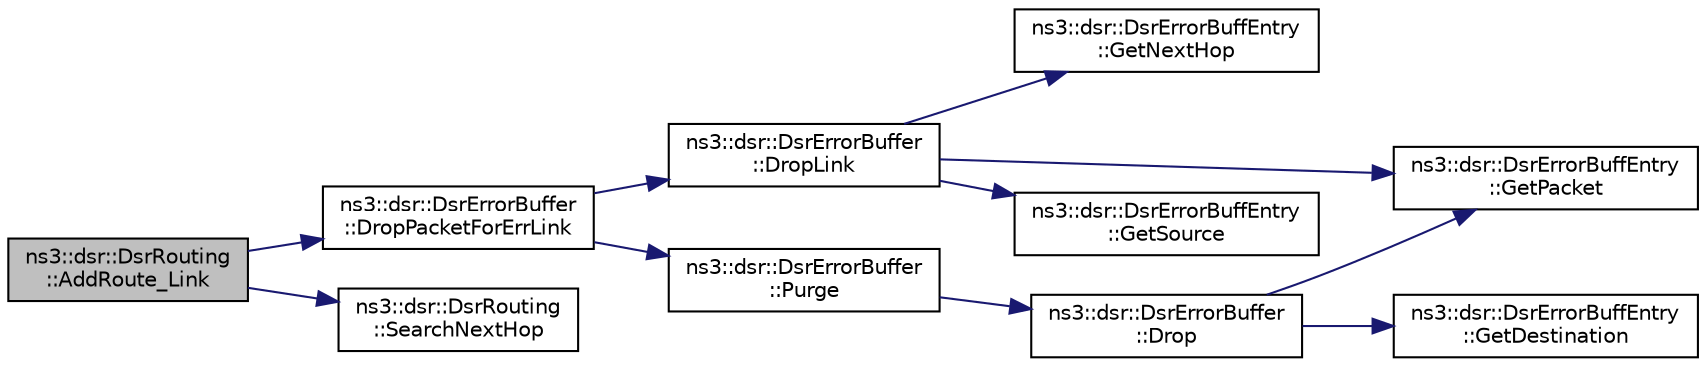 digraph "ns3::dsr::DsrRouting::AddRoute_Link"
{
 // LATEX_PDF_SIZE
  edge [fontname="Helvetica",fontsize="10",labelfontname="Helvetica",labelfontsize="10"];
  node [fontname="Helvetica",fontsize="10",shape=record];
  rankdir="LR";
  Node1 [label="ns3::dsr::DsrRouting\l::AddRoute_Link",height=0.2,width=0.4,color="black", fillcolor="grey75", style="filled", fontcolor="black",tooltip=" "];
  Node1 -> Node2 [color="midnightblue",fontsize="10",style="solid",fontname="Helvetica"];
  Node2 [label="ns3::dsr::DsrErrorBuffer\l::DropPacketForErrLink",height=0.2,width=0.4,color="black", fillcolor="white", style="filled",URL="$classns3_1_1dsr_1_1_dsr_error_buffer.html#a6fc7e8bf24bb1a17c7b5ba809e036584",tooltip="Remove all packets with the error link."];
  Node2 -> Node3 [color="midnightblue",fontsize="10",style="solid",fontname="Helvetica"];
  Node3 [label="ns3::dsr::DsrErrorBuffer\l::DropLink",height=0.2,width=0.4,color="black", fillcolor="white", style="filled",URL="$classns3_1_1dsr_1_1_dsr_error_buffer.html#a5407deb8e24589c4191714e190ff7497",tooltip="Notify that packet is dropped from queue by link error."];
  Node3 -> Node4 [color="midnightblue",fontsize="10",style="solid",fontname="Helvetica"];
  Node4 [label="ns3::dsr::DsrErrorBuffEntry\l::GetNextHop",height=0.2,width=0.4,color="black", fillcolor="white", style="filled",URL="$classns3_1_1dsr_1_1_dsr_error_buff_entry.html#ab24c1946bb3165362fd37df65090d6a1",tooltip="Get next hop."];
  Node3 -> Node5 [color="midnightblue",fontsize="10",style="solid",fontname="Helvetica"];
  Node5 [label="ns3::dsr::DsrErrorBuffEntry\l::GetPacket",height=0.2,width=0.4,color="black", fillcolor="white", style="filled",URL="$classns3_1_1dsr_1_1_dsr_error_buff_entry.html#ab4316500f8a208d94bfd86cbeb3698f4",tooltip="Get packet from entry."];
  Node3 -> Node6 [color="midnightblue",fontsize="10",style="solid",fontname="Helvetica"];
  Node6 [label="ns3::dsr::DsrErrorBuffEntry\l::GetSource",height=0.2,width=0.4,color="black", fillcolor="white", style="filled",URL="$classns3_1_1dsr_1_1_dsr_error_buff_entry.html#aba96a97a57d62bf4d30c19d72733df6b",tooltip="Get source address."];
  Node2 -> Node7 [color="midnightblue",fontsize="10",style="solid",fontname="Helvetica"];
  Node7 [label="ns3::dsr::DsrErrorBuffer\l::Purge",height=0.2,width=0.4,color="black", fillcolor="white", style="filled",URL="$classns3_1_1dsr_1_1_dsr_error_buffer.html#af17a503d0ee7256061f4b09b7518293e",tooltip="Remove all expired entries."];
  Node7 -> Node8 [color="midnightblue",fontsize="10",style="solid",fontname="Helvetica"];
  Node8 [label="ns3::dsr::DsrErrorBuffer\l::Drop",height=0.2,width=0.4,color="black", fillcolor="white", style="filled",URL="$classns3_1_1dsr_1_1_dsr_error_buffer.html#ae3d652471c13c24c6a333718c1b917a5",tooltip="Notify that packet is dropped from queue by timeout."];
  Node8 -> Node9 [color="midnightblue",fontsize="10",style="solid",fontname="Helvetica"];
  Node9 [label="ns3::dsr::DsrErrorBuffEntry\l::GetDestination",height=0.2,width=0.4,color="black", fillcolor="white", style="filled",URL="$classns3_1_1dsr_1_1_dsr_error_buff_entry.html#ad94e26e169b0b6a0b42522785945f1cc",tooltip="Get destination address."];
  Node8 -> Node5 [color="midnightblue",fontsize="10",style="solid",fontname="Helvetica"];
  Node1 -> Node10 [color="midnightblue",fontsize="10",style="solid",fontname="Helvetica"];
  Node10 [label="ns3::dsr::DsrRouting\l::SearchNextHop",height=0.2,width=0.4,color="black", fillcolor="white", style="filled",URL="$classns3_1_1dsr_1_1_dsr_routing.html#aa1b16658c14499af76ca7dd69c034f22",tooltip="Get the next hop of the route."];
}
